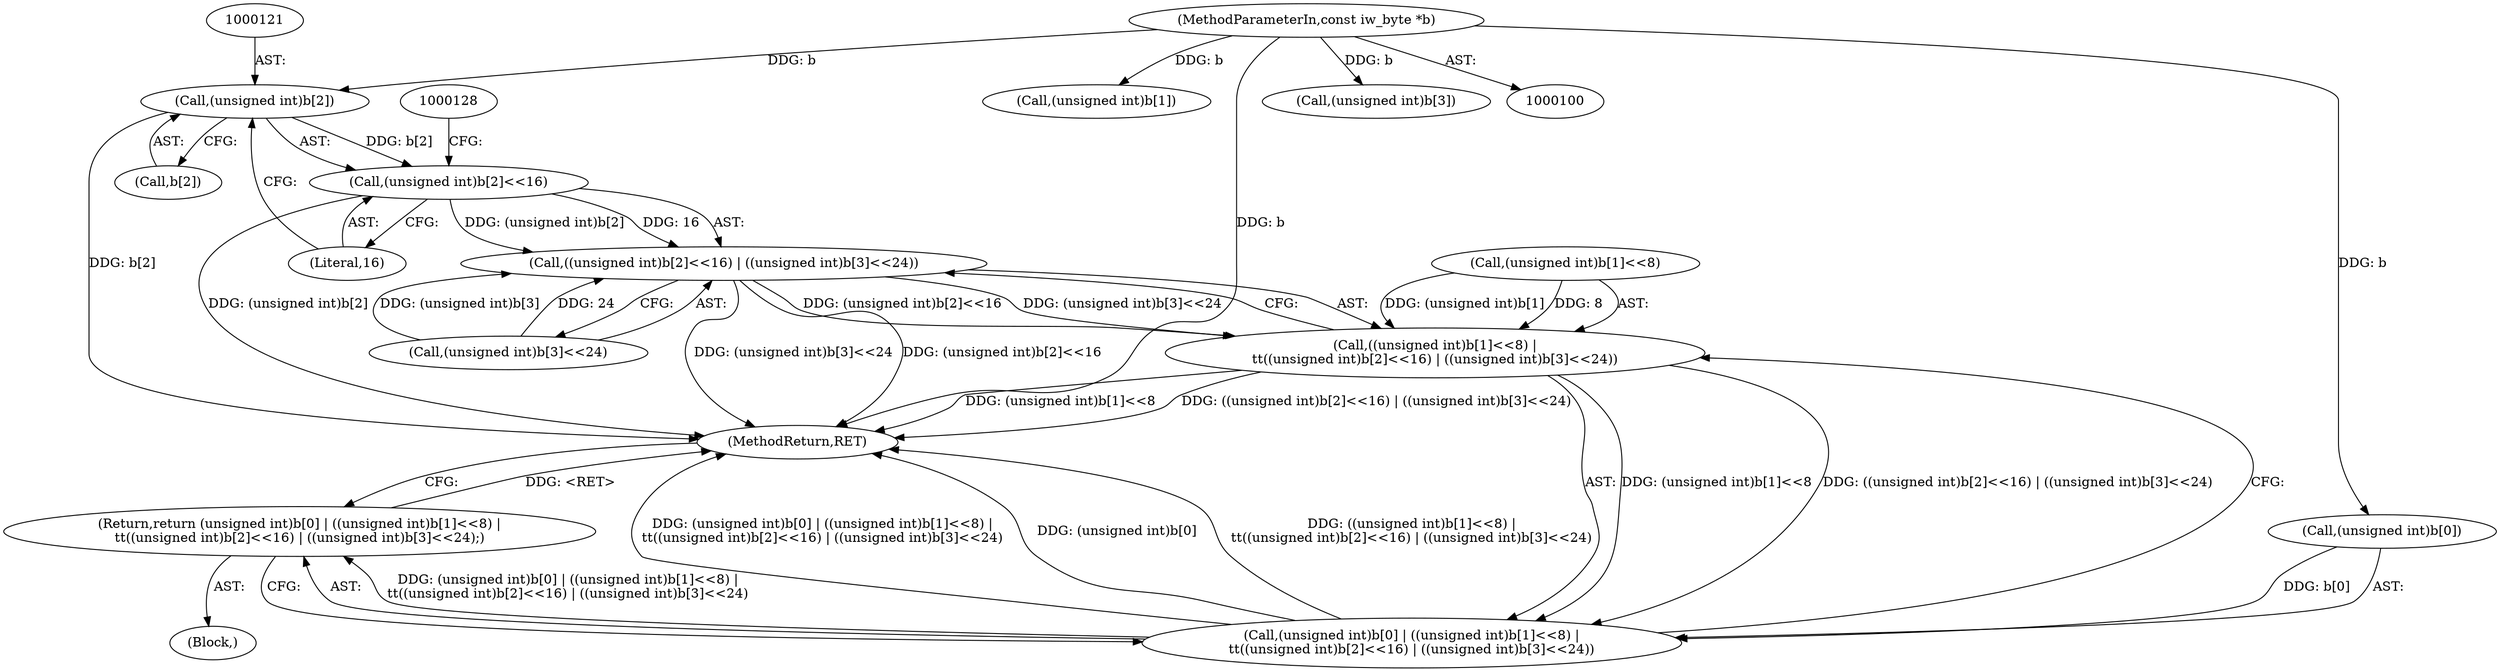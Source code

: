 digraph "0_imageworsener_a00183107d4b84bc8a714290e824ca9c68dac738_5@array" {
"1000120" [label="(Call,(unsigned int)b[2])"];
"1000101" [label="(MethodParameterIn,const iw_byte *b)"];
"1000119" [label="(Call,(unsigned int)b[2]<<16)"];
"1000118" [label="(Call,((unsigned int)b[2]<<16) | ((unsigned int)b[3]<<24))"];
"1000110" [label="(Call,((unsigned int)b[1]<<8) |\n\t\t((unsigned int)b[2]<<16) | ((unsigned int)b[3]<<24))"];
"1000104" [label="(Call,(unsigned int)b[0] | ((unsigned int)b[1]<<8) |\n\t\t((unsigned int)b[2]<<16) | ((unsigned int)b[3]<<24))"];
"1000103" [label="(Return,return (unsigned int)b[0] | ((unsigned int)b[1]<<8) |\n\t\t((unsigned int)b[2]<<16) | ((unsigned int)b[3]<<24);)"];
"1000120" [label="(Call,(unsigned int)b[2])"];
"1000110" [label="(Call,((unsigned int)b[1]<<8) |\n\t\t((unsigned int)b[2]<<16) | ((unsigned int)b[3]<<24))"];
"1000112" [label="(Call,(unsigned int)b[1])"];
"1000127" [label="(Call,(unsigned int)b[3])"];
"1000111" [label="(Call,(unsigned int)b[1]<<8)"];
"1000122" [label="(Call,b[2])"];
"1000119" [label="(Call,(unsigned int)b[2]<<16)"];
"1000125" [label="(Literal,16)"];
"1000103" [label="(Return,return (unsigned int)b[0] | ((unsigned int)b[1]<<8) |\n\t\t((unsigned int)b[2]<<16) | ((unsigned int)b[3]<<24);)"];
"1000133" [label="(MethodReturn,RET)"];
"1000118" [label="(Call,((unsigned int)b[2]<<16) | ((unsigned int)b[3]<<24))"];
"1000126" [label="(Call,(unsigned int)b[3]<<24)"];
"1000104" [label="(Call,(unsigned int)b[0] | ((unsigned int)b[1]<<8) |\n\t\t((unsigned int)b[2]<<16) | ((unsigned int)b[3]<<24))"];
"1000102" [label="(Block,)"];
"1000101" [label="(MethodParameterIn,const iw_byte *b)"];
"1000105" [label="(Call,(unsigned int)b[0])"];
"1000120" -> "1000119"  [label="AST: "];
"1000120" -> "1000122"  [label="CFG: "];
"1000121" -> "1000120"  [label="AST: "];
"1000122" -> "1000120"  [label="AST: "];
"1000125" -> "1000120"  [label="CFG: "];
"1000120" -> "1000133"  [label="DDG: b[2]"];
"1000120" -> "1000119"  [label="DDG: b[2]"];
"1000101" -> "1000120"  [label="DDG: b"];
"1000101" -> "1000100"  [label="AST: "];
"1000101" -> "1000133"  [label="DDG: b"];
"1000101" -> "1000105"  [label="DDG: b"];
"1000101" -> "1000112"  [label="DDG: b"];
"1000101" -> "1000127"  [label="DDG: b"];
"1000119" -> "1000118"  [label="AST: "];
"1000119" -> "1000125"  [label="CFG: "];
"1000125" -> "1000119"  [label="AST: "];
"1000128" -> "1000119"  [label="CFG: "];
"1000119" -> "1000133"  [label="DDG: (unsigned int)b[2]"];
"1000119" -> "1000118"  [label="DDG: (unsigned int)b[2]"];
"1000119" -> "1000118"  [label="DDG: 16"];
"1000118" -> "1000110"  [label="AST: "];
"1000118" -> "1000126"  [label="CFG: "];
"1000126" -> "1000118"  [label="AST: "];
"1000110" -> "1000118"  [label="CFG: "];
"1000118" -> "1000133"  [label="DDG: (unsigned int)b[3]<<24"];
"1000118" -> "1000133"  [label="DDG: (unsigned int)b[2]<<16"];
"1000118" -> "1000110"  [label="DDG: (unsigned int)b[2]<<16"];
"1000118" -> "1000110"  [label="DDG: (unsigned int)b[3]<<24"];
"1000126" -> "1000118"  [label="DDG: (unsigned int)b[3]"];
"1000126" -> "1000118"  [label="DDG: 24"];
"1000110" -> "1000104"  [label="AST: "];
"1000111" -> "1000110"  [label="AST: "];
"1000104" -> "1000110"  [label="CFG: "];
"1000110" -> "1000133"  [label="DDG: ((unsigned int)b[2]<<16) | ((unsigned int)b[3]<<24)"];
"1000110" -> "1000133"  [label="DDG: (unsigned int)b[1]<<8"];
"1000110" -> "1000104"  [label="DDG: (unsigned int)b[1]<<8"];
"1000110" -> "1000104"  [label="DDG: ((unsigned int)b[2]<<16) | ((unsigned int)b[3]<<24)"];
"1000111" -> "1000110"  [label="DDG: (unsigned int)b[1]"];
"1000111" -> "1000110"  [label="DDG: 8"];
"1000104" -> "1000103"  [label="AST: "];
"1000105" -> "1000104"  [label="AST: "];
"1000103" -> "1000104"  [label="CFG: "];
"1000104" -> "1000133"  [label="DDG: (unsigned int)b[0] | ((unsigned int)b[1]<<8) |\n\t\t((unsigned int)b[2]<<16) | ((unsigned int)b[3]<<24)"];
"1000104" -> "1000133"  [label="DDG: (unsigned int)b[0]"];
"1000104" -> "1000133"  [label="DDG: ((unsigned int)b[1]<<8) |\n\t\t((unsigned int)b[2]<<16) | ((unsigned int)b[3]<<24)"];
"1000104" -> "1000103"  [label="DDG: (unsigned int)b[0] | ((unsigned int)b[1]<<8) |\n\t\t((unsigned int)b[2]<<16) | ((unsigned int)b[3]<<24)"];
"1000105" -> "1000104"  [label="DDG: b[0]"];
"1000103" -> "1000102"  [label="AST: "];
"1000133" -> "1000103"  [label="CFG: "];
"1000103" -> "1000133"  [label="DDG: <RET>"];
}
